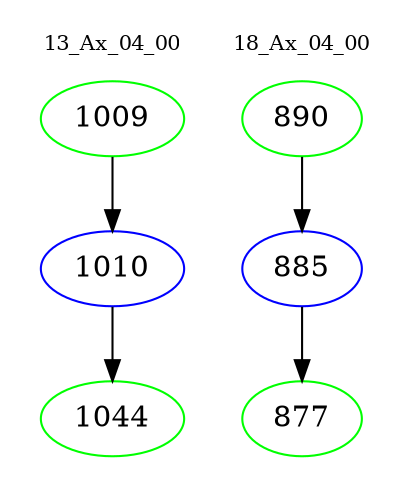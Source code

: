 digraph{
subgraph cluster_0 {
color = white
label = "13_Ax_04_00";
fontsize=10;
T0_1009 [label="1009", color="green"]
T0_1009 -> T0_1010 [color="black"]
T0_1010 [label="1010", color="blue"]
T0_1010 -> T0_1044 [color="black"]
T0_1044 [label="1044", color="green"]
}
subgraph cluster_1 {
color = white
label = "18_Ax_04_00";
fontsize=10;
T1_890 [label="890", color="green"]
T1_890 -> T1_885 [color="black"]
T1_885 [label="885", color="blue"]
T1_885 -> T1_877 [color="black"]
T1_877 [label="877", color="green"]
}
}
